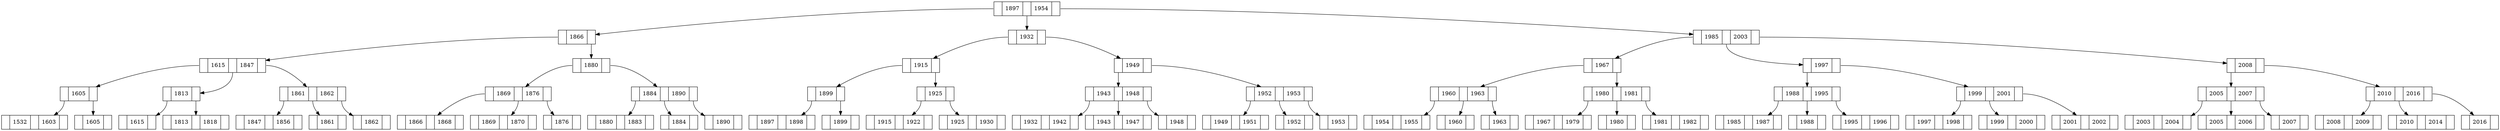 digraph G {
  node [shape=record];
  node0x646523315e10 [label="<f0> | 1897 | <f1> | 1954 | <f2>"];
  node0x646523313600 [label="<f0> | 1866 | <f1>"];
  node0x646523311e20 [label="<f0> | 1615 | <f1> | 1847 | <f2>"];
  node0x6465233116d0 [label="<f0> | 1605 | <f1>"];
  node0x6465233110e0 [label="<f0> | 1532 | <f1> | 1603 | <f2>"];
  node0x6465233116d0:f0 -> node0x6465233110e0;
  node0x64652331ad90 [label="<f0> | 1605 | <f1>"];
  node0x6465233116d0:f1 -> node0x64652331ad90;
  node0x646523311e20:f0 -> node0x6465233116d0;
  node0x64652331b8d0 [label="<f0> | 1813 | <f1>"];
  node0x646523318e50 [label="<f0> | 1615 | <f1>"];
  node0x64652331b8d0:f0 -> node0x646523318e50;
  node0x6465233146a0 [label="<f0> | 1813 | <f1> | 1818 | <f2>"];
  node0x64652331b8d0:f1 -> node0x6465233146a0;
  node0x646523311e20:f1 -> node0x64652331b8d0;
  node0x646523314760 [label="<f0> | 1861 | <f1> | 1862 | <f2>"];
  node0x6465233138e0 [label="<f0> | 1847 | <f1> | 1856 | <f2>"];
  node0x646523314760:f0 -> node0x6465233138e0;
  node0x64652331bd10 [label="<f0> | 1861 | <f1>"];
  node0x646523314760:f1 -> node0x64652331bd10;
  node0x646523315930 [label="<f0> | 1862 | <f1>"];
  node0x646523314760:f2 -> node0x646523315930;
  node0x646523311e20:f2 -> node0x646523314760;
  node0x646523313600:f0 -> node0x646523311e20;
  node0x64652331acf0 [label="<f0> | 1880 | <f1>"];
  node0x646523316bd0 [label="<f0> | 1869 | <f1> | 1876 | <f2>"];
  node0x6465233120f0 [label="<f0> | 1866 | <f1> | 1868 | <f2>"];
  node0x646523316bd0:f0 -> node0x6465233120f0;
  node0x646523317ab0 [label="<f0> | 1869 | <f1> | 1870 | <f2>"];
  node0x646523316bd0:f1 -> node0x646523317ab0;
  node0x64652331bc50 [label="<f0> | 1876 | <f1>"];
  node0x646523316bd0:f2 -> node0x64652331bc50;
  node0x64652331acf0:f0 -> node0x646523316bd0;
  node0x64652331ac70 [label="<f0> | 1884 | <f1> | 1890 | <f2>"];
  node0x64652331a1a0 [label="<f0> | 1880 | <f1> | 1883 | <f2>"];
  node0x64652331ac70:f0 -> node0x64652331a1a0;
  node0x64652331d7e0 [label="<f0> | 1884 | <f1>"];
  node0x64652331ac70:f1 -> node0x64652331d7e0;
  node0x6465233167e0 [label="<f0> | 1890 | <f1>"];
  node0x64652331ac70:f2 -> node0x6465233167e0;
  node0x64652331acf0:f1 -> node0x64652331ac70;
  node0x646523313600:f1 -> node0x64652331acf0;
  node0x646523315e10:f0 -> node0x646523313600;
  node0x64652331c380 [label="<f0> | 1932 | <f1>"];
  node0x6465233151b0 [label="<f0> | 1915 | <f1>"];
  node0x646523315130 [label="<f0> | 1899 | <f1>"];
  node0x646523314a70 [label="<f0> | 1897 | <f1> | 1898 | <f2>"];
  node0x646523315130:f0 -> node0x646523314a70;
  node0x64652331c260 [label="<f0> | 1899 | <f1>"];
  node0x646523315130:f1 -> node0x64652331c260;
  node0x6465233151b0:f0 -> node0x646523315130;
  node0x64652331c2c0 [label="<f0> | 1925 | <f1>"];
  node0x646523319190 [label="<f0> | 1915 | <f1> | 1922 | <f2>"];
  node0x64652331c2c0:f0 -> node0x646523319190;
  node0x646523314cb0 [label="<f0> | 1925 | <f1> | 1930 | <f2>"];
  node0x64652331c2c0:f1 -> node0x646523314cb0;
  node0x6465233151b0:f1 -> node0x64652331c2c0;
  node0x64652331c380:f0 -> node0x6465233151b0;
  node0x64652331c320 [label="<f0> | 1949 | <f1>"];
  node0x6465233125a0 [label="<f0> | 1943 | <f1> | 1948 | <f2>"];
  node0x646523312030 [label="<f0> | 1932 | <f1> | 1942 | <f2>"];
  node0x6465233125a0:f0 -> node0x646523312030;
  node0x646523312da0 [label="<f0> | 1943 | <f1> | 1947 | <f2>"];
  node0x6465233125a0:f1 -> node0x646523312da0;
  node0x64652331ca50 [label="<f0> | 1948 | <f1>"];
  node0x6465233125a0:f2 -> node0x64652331ca50;
  node0x64652331c320:f0 -> node0x6465233125a0;
  node0x646523318010 [label="<f0> | 1952 | <f1> | 1953 | <f2>"];
  node0x646523311770 [label="<f0> | 1949 | <f1> | 1951 | <f2>"];
  node0x646523318010:f0 -> node0x646523311770;
  node0x6465233180b0 [label="<f0> | 1952 | <f1>"];
  node0x646523318010:f1 -> node0x6465233180b0;
  node0x646523317490 [label="<f0> | 1953 | <f1>"];
  node0x646523318010:f2 -> node0x646523317490;
  node0x64652331c320:f1 -> node0x646523318010;
  node0x64652331c380:f1 -> node0x64652331c320;
  node0x646523315e10:f1 -> node0x64652331c380;
  node0x646523315d90 [label="<f0> | 1985 | <f1> | 2003 | <f2>"];
  node0x646523313580 [label="<f0> | 1967 | <f1>"];
  node0x646523311da0 [label="<f0> | 1960 | <f1> | 1963 | <f2>"];
  node0x646523311a10 [label="<f0> | 1954 | <f1> | 1955 | <f2>"];
  node0x646523311da0:f0 -> node0x646523311a10;
  node0x646523315ed0 [label="<f0> | 1960 | <f1>"];
  node0x646523311da0:f1 -> node0x646523315ed0;
  node0x646523313150 [label="<f0> | 1963 | <f1>"];
  node0x646523311da0:f2 -> node0x646523313150;
  node0x646523313580:f0 -> node0x646523311da0;
  node0x6465233134e0 [label="<f0> | 1980 | <f1> | 1981 | <f2>"];
  node0x646523311630 [label="<f0> | 1967 | <f1> | 1979 | <f2>"];
  node0x6465233134e0:f0 -> node0x646523311630;
  node0x646523318eb0 [label="<f0> | 1980 | <f1>"];
  node0x6465233134e0:f1 -> node0x646523318eb0;
  node0x6465233157f0 [label="<f0> | 1981 | <f1> | 1982 | <f2>"];
  node0x6465233134e0:f2 -> node0x6465233157f0;
  node0x646523313580:f1 -> node0x6465233134e0;
  node0x646523315d90:f0 -> node0x646523313580;
  node0x646523315d10 [label="<f0> | 1997 | <f1>"];
  node0x646523315cb0 [label="<f0> | 1988 | <f1> | 1995 | <f2>"];
  node0x6465233149d0 [label="<f0> | 1985 | <f1> | 1987 | <f2>"];
  node0x646523315cb0:f0 -> node0x6465233149d0;
  node0x64652331cb10 [label="<f0> | 1988 | <f1>"];
  node0x646523315cb0:f1 -> node0x64652331cb10;
  node0x646523314070 [label="<f0> | 1995 | <f1> | 1996 | <f2>"];
  node0x646523315cb0:f2 -> node0x646523314070;
  node0x646523315d10:f0 -> node0x646523315cb0;
  node0x646523314330 [label="<f0> | 1999 | <f1> | 2001 | <f2>"];
  node0x646523312e40 [label="<f0> | 1997 | <f1> | 1998 | <f2>"];
  node0x646523314330:f0 -> node0x646523312e40;
  node0x646523317430 [label="<f0> | 1999 | <f1> | 2000 | <f2>"];
  node0x646523314330:f1 -> node0x646523317430;
  node0x646523315270 [label="<f0> | 2001 | <f1> | 2002 | <f2>"];
  node0x646523314330:f2 -> node0x646523315270;
  node0x646523315d10:f1 -> node0x646523314330;
  node0x646523315d90:f1 -> node0x646523315d10;
  node0x646523318a30 [label="<f0> | 2008 | <f1>"];
  node0x646523317030 [label="<f0> | 2005 | <f1> | 2007 | <f2>"];
  node0x6465233136c0 [label="<f0> | 2003 | <f1> | 2004 | <f2>"];
  node0x646523317030:f0 -> node0x6465233136c0;
  node0x646523318970 [label="<f0> | 2005 | <f1> | 2006 | <f2>"];
  node0x646523317030:f1 -> node0x646523318970;
  node0x64652331af10 [label="<f0> | 2007 | <f1>"];
  node0x646523317030:f2 -> node0x64652331af10;
  node0x646523318a30:f0 -> node0x646523317030;
  node0x6465233189d0 [label="<f0> | 2010 | <f1> | 2016 | <f2>"];
  node0x6465233182f0 [label="<f0> | 2008 | <f1> | 2009 | <f2>"];
  node0x6465233189d0:f0 -> node0x6465233182f0;
  node0x64652331e440 [label="<f0> | 2010 | <f1> | 2014 | <f2>"];
  node0x6465233189d0:f1 -> node0x64652331e440;
  node0x646523316f70 [label="<f0> | 2016 | <f1>"];
  node0x6465233189d0:f2 -> node0x646523316f70;
  node0x646523318a30:f1 -> node0x6465233189d0;
  node0x646523315d90:f2 -> node0x646523318a30;
  node0x646523315e10:f2 -> node0x646523315d90;
}
